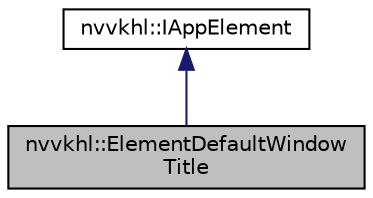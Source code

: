 digraph "nvvkhl::ElementDefaultWindowTitle"
{
 // LATEX_PDF_SIZE
  edge [fontname="Helvetica",fontsize="10",labelfontname="Helvetica",labelfontsize="10"];
  node [fontname="Helvetica",fontsize="10",shape=record];
  Node1 [label="nvvkhl::ElementDefaultWindow\lTitle",height=0.2,width=0.4,color="black", fillcolor="grey75", style="filled", fontcolor="black",tooltip=" "];
  Node2 -> Node1 [dir="back",color="midnightblue",fontsize="10",style="solid",fontname="Helvetica"];
  Node2 [label="nvvkhl::IAppElement",height=0.2,width=0.4,color="black", fillcolor="white", style="filled",URL="$structnvvkhl_1_1_i_app_element.html",tooltip=" "];
}
